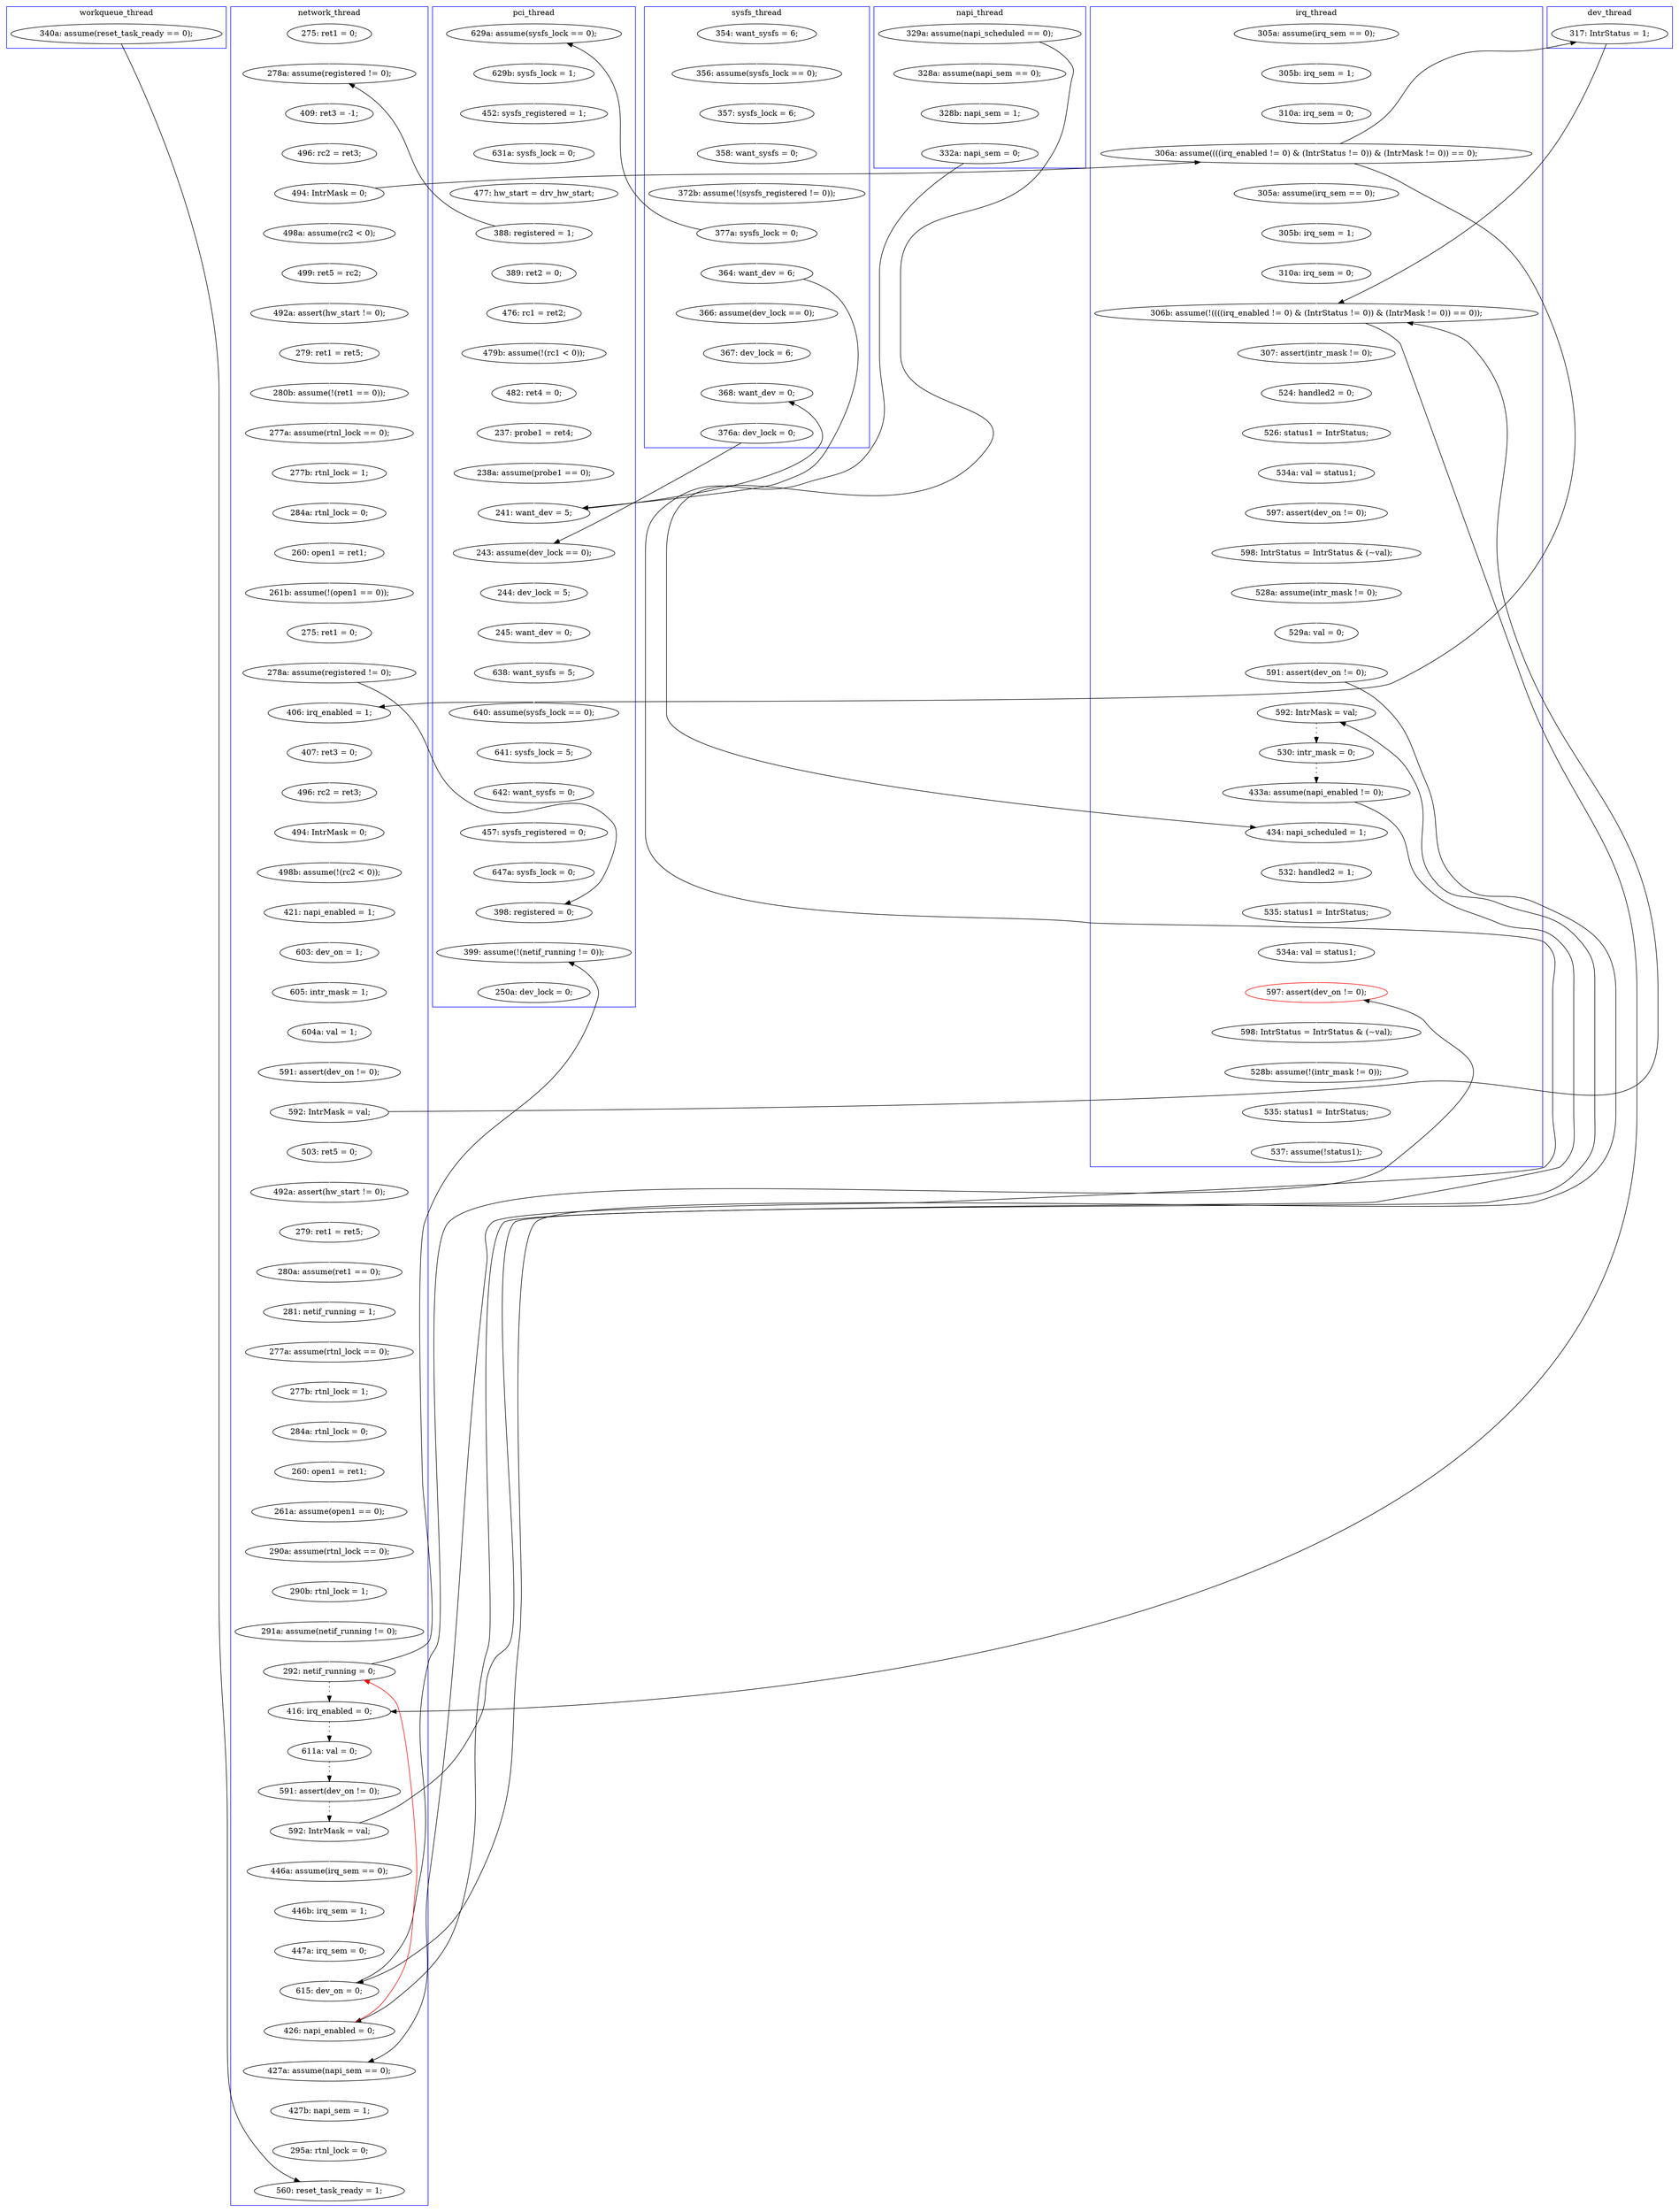digraph Counterexample {
	286 -> 288 [color = white, style = solid]
	127 -> 130 [color = white, style = solid]
	148 -> 158 [color = white, style = solid]
	26 -> 276 [color = black, style = solid, constraint = false]
	202 -> 207 [color = white, style = solid]
	232 -> 237 [color = black, style = dotted]
	167 -> 168 [color = white, style = solid]
	228 -> 229 [color = white, style = solid]
	68 -> 70 [color = white, style = solid]
	266 -> 275 [color = black, style = dotted]
	35 -> 36 [color = white, style = solid]
	112 -> 113 [color = white, style = solid]
	260 -> 266 [color = black, style = dotted]
	258 -> 259 [color = white, style = solid]
	294 -> 299 [color = white, style = solid]
	210 -> 212 [color = white, style = solid]
	91 -> 94 [color = white, style = solid]
	146 -> 148 [color = white, style = solid]
	250 -> 255 [color = white, style = solid]
	79 -> 83 [color = white, style = solid]
	220 -> 221 [color = white, style = solid]
	59 -> 60 [color = white, style = solid]
	113 -> 114 [color = white, style = solid]
	222 -> 225 [color = white, style = solid]
	276 -> 283 [color = white, style = solid]
	114 -> 137 [color = black, style = solid, constraint = false]
	177 -> 180 [color = white, style = solid]
	241 -> 244 [color = white, style = solid]
	181 -> 185 [color = white, style = solid]
	231 -> 232 [color = white, style = solid]
	197 -> 237 [color = black, style = solid, constraint = false]
	255 -> 260 [color = white, style = solid]
	81 -> 82 [color = white, style = solid]
	217 -> 218 [color = white, style = solid]
	288 -> 289 [color = white, style = solid]
	225 -> 228 [color = white, style = solid]
	132 -> 192 [color = white, style = solid]
	52 -> 53 [color = white, style = solid]
	299 -> 301 [color = white, style = solid]
	190 -> 191 [color = white, style = solid]
	186 -> 187 [color = white, style = solid]
	34 -> 35 [color = white, style = solid]
	237 -> 243 [color = black, style = dotted]
	259 -> 261 [color = white, style = solid]
	94 -> 95 [color = white, style = solid]
	134 -> 197 [color = black, style = solid, constraint = false]
	130 -> 146 [color = white, style = solid]
	148 -> 241 [color = black, style = solid, constraint = false]
	249 -> 250 [color = white, style = solid]
	207 -> 208 [color = white, style = solid]
	87 -> 91 [color = white, style = solid]
	212 -> 213 [color = white, style = solid]
	232 -> 244 [color = black, style = solid, constraint = false]
	263 -> 277 [color = white, style = solid]
	284 -> 286 [color = white, style = solid]
	277 -> 278 [color = white, style = solid]
	208 -> 210 [color = white, style = solid]
	201 -> 214 [color = white, style = solid]
	52 -> 59 [color = black, style = solid, constraint = false]
	283 -> 284 [color = white, style = solid]
	53 -> 95 [color = black, style = solid, constraint = false]
	197 -> 202 [color = white, style = solid]
	253 -> 260 [color = black, style = solid, constraint = false]
	44 -> 302 [color = black, style = solid, constraint = false]
	95 -> 113 [color = black, style = solid, constraint = false]
	125 -> 126 [color = white, style = solid]
	82 -> 116 [color = white, style = solid]
	108 -> 109 [color = white, style = solid]
	165 -> 166 [color = white, style = solid]
	66 -> 68 [color = white, style = solid]
	255 -> 263 [color = black, style = solid, constraint = false]
	76 -> 80 [color = white, style = solid]
	219 -> 220 [color = white, style = solid]
	38 -> 52 [color = white, style = solid]
	123 -> 124 [color = white, style = solid]
	139 -> 165 [color = white, style = solid]
	214 -> 217 [color = white, style = solid]
	243 -> 252 [color = black, style = dotted]
	26 -> 50 [color = white, style = solid]
	78 -> 79 [color = white, style = solid]
	195 -> 197 [color = white, style = solid]
	180 -> 241 [color = white, style = solid]
	95 -> 137 [color = white, style = solid]
	111 -> 112 [color = white, style = solid]
	51 -> 57 [color = white, style = solid]
	244 -> 269 [color = white, style = solid]
	159 -> 160 [color = white, style = solid]
	263 -> 288 [color = black, style = solid, constraint = false]
	106 -> 132 [color = black, style = solid, constraint = false]
	278 -> 279 [color = white, style = solid]
	50 -> 51 [color = white, style = solid]
	103 -> 104 [color = white, style = solid]
	192 -> 193 [color = white, style = solid]
	275 -> 277 [color = black, style = solid, constraint = false]
	160 -> 162 [color = white, style = solid]
	193 -> 195 [color = white, style = solid]
	138 -> 139 [color = white, style = solid]
	191 -> 197 [color = black, style = solid, constraint = false]
	120 -> 123 [color = white, style = solid]
	53 -> 111 [color = white, style = solid]
	289 -> 294 [color = white, style = solid]
	279 -> 295 [color = white, style = solid]
	60 -> 66 [color = white, style = solid]
	187 -> 190 [color = white, style = solid]
	199 -> 201 [color = white, style = solid]
	229 -> 231 [color = white, style = solid]
	86 -> 87 [color = white, style = solid]
	132 -> 134 [color = black, style = solid, constraint = false]
	106 -> 108 [color = white, style = solid]
	166 -> 167 [color = white, style = solid]
	158 -> 159 [color = white, style = solid]
	83 -> 86 [color = white, style = solid]
	137 -> 138 [color = white, style = solid]
	295 -> 302 [color = white, style = solid]
	164 -> 181 [color = white, style = solid]
	213 -> 249 [color = white, style = solid]
	116 -> 132 [color = white, style = solid]
	126 -> 127 [color = white, style = solid]
	218 -> 219 [color = white, style = solid]
	104 -> 106 [color = white, style = solid]
	275 -> 276 [color = white, style = solid]
	80 -> 103 [color = white, style = solid]
	261 -> 263 [color = white, style = solid]
	277 -> 232 [color = red, style = solid, constraint = false]
	252 -> 253 [color = black, style = dotted]
	185 -> 186 [color = white, style = solid]
	109 -> 119 [color = white, style = solid]
	168 -> 177 [color = white, style = solid]
	132 -> 158 [color = black, style = solid, constraint = false]
	162 -> 164 [color = white, style = solid]
	253 -> 258 [color = white, style = solid]
	191 -> 199 [color = white, style = solid]
	119 -> 120 [color = white, style = solid]
	70 -> 78 [color = white, style = solid]
	221 -> 222 [color = white, style = solid]
	124 -> 125 [color = white, style = solid]
	36 -> 38 [color = white, style = solid]
	57 -> 278 [color = black, style = solid, constraint = false]
	78 -> 80 [color = black, style = solid, constraint = false]
	33 -> 34 [color = white, style = solid]
	subgraph cluster7 {
		label = dev_thread
		color = blue
		134  [label = "317: IntrStatus = 1;"]
	}
	subgraph cluster6 {
		label = sysfs_thread
		color = blue
		112  [label = "367: dev_lock = 6;"]
		35  [label = "357: sysfs_lock = 6;"]
		113  [label = "368: want_dev = 0;"]
		34  [label = "356: assume(sysfs_lock == 0);"]
		36  [label = "358: want_sysfs = 0;"]
		33  [label = "354: want_sysfs = 6;"]
		114  [label = "376a: dev_lock = 0;"]
		53  [label = "364: want_dev = 6;"]
		38  [label = "372b: assume(!(sysfs_registered != 0));"]
		52  [label = "377a: sysfs_lock = 0;"]
		111  [label = "366: assume(dev_lock == 0);"]
	}
	subgraph cluster5 {
		label = workqueue_thread
		color = blue
		44  [label = "340a: assume(reset_task_ready == 0);"]
	}
	subgraph cluster2 {
		label = network_thread
		color = blue
		261  [label = "447a: irq_sem = 0;"]
		181  [label = "421: napi_enabled = 1;"]
		124  [label = "277a: assume(rtnl_lock == 0);"]
		126  [label = "284a: rtnl_lock = 0;"]
		186  [label = "605: intr_mask = 1;"]
		259  [label = "446b: irq_sem = 1;"]
		295  [label = "295a: rtnl_lock = 0;"]
		237  [label = "416: irq_enabled = 0;"]
		253  [label = "592: IntrMask = val;"]
		158  [label = "406: irq_enabled = 1;"]
		106  [label = "494: IntrMask = 0;"]
		232  [label = "292: netif_running = 0;"]
		108  [label = "498a: assume(rc2 < 0);"]
		104  [label = "496: rc2 = ret3;"]
		252  [label = "591: assert(dev_on != 0);"]
		279  [label = "427b: napi_sem = 1;"]
		190  [label = "591: assert(dev_on != 0);"]
		103  [label = "409: ret3 = -1;"]
		80  [label = "278a: assume(registered != 0);"]
		277  [label = "426: napi_enabled = 0;"]
		225  [label = "261a: assume(open1 == 0);"]
		218  [label = "281: netif_running = 1;"]
		228  [label = "290a: assume(rtnl_lock == 0);"]
		185  [label = "603: dev_on = 1;"]
		123  [label = "280b: assume(!(ret1 == 0));"]
		119  [label = "492a: assert(hw_start != 0);"]
		187  [label = "604a: val = 1;"]
		263  [label = "615: dev_on = 0;"]
		221  [label = "284a: rtnl_lock = 0;"]
		162  [label = "494: IntrMask = 0;"]
		76  [label = "275: ret1 = 0;"]
		160  [label = "496: rc2 = ret3;"]
		120  [label = "279: ret1 = ret5;"]
		146  [label = "275: ret1 = 0;"]
		229  [label = "290b: rtnl_lock = 1;"]
		125  [label = "277b: rtnl_lock = 1;"]
		130  [label = "261b: assume(!(open1 == 0));"]
		231  [label = "291a: assume(netif_running != 0);"]
		222  [label = "260: open1 = ret1;"]
		220  [label = "277b: rtnl_lock = 1;"]
		302  [label = "560: reset_task_ready = 1;"]
		109  [label = "499: ret5 = rc2;"]
		217  [label = "280a: assume(ret1 == 0);"]
		201  [label = "492a: assert(hw_start != 0);"]
		159  [label = "407: ret3 = 0;"]
		278  [label = "427a: assume(napi_sem == 0);"]
		214  [label = "279: ret1 = ret5;"]
		191  [label = "592: IntrMask = val;"]
		127  [label = "260: open1 = ret1;"]
		199  [label = "503: ret5 = 0;"]
		219  [label = "277a: assume(rtnl_lock == 0);"]
		148  [label = "278a: assume(registered != 0);"]
		164  [label = "498b: assume(!(rc2 < 0));"]
		243  [label = "611a: val = 0;"]
		258  [label = "446a: assume(irq_sem == 0);"]
	}
	subgraph cluster3 {
		label = irq_thread
		color = blue
		249  [label = "528a: assume(intr_mask != 0);"]
		207  [label = "524: handled2 = 0;"]
		284  [label = "535: status1 = IntrStatus;"]
		82  [label = "305b: irq_sem = 1;"]
		193  [label = "305b: irq_sem = 1;"]
		213  [label = "598: IntrStatus = IntrStatus & (~val);"]
		192  [label = "305a: assume(irq_sem == 0);"]
		301  [label = "537: assume(!status1);"]
		195  [label = "310a: irq_sem = 0;"]
		294  [label = "528b: assume(!(intr_mask != 0));"]
		276  [label = "434: napi_scheduled = 1;"]
		288  [label = "597: assert(dev_on != 0);", color = red]
		210  [label = "534a: val = status1;"]
		81  [label = "305a: assume(irq_sem == 0);"]
		202  [label = "307: assert(intr_mask != 0);"]
		289  [label = "598: IntrStatus = IntrStatus & (~val);"]
		275  [label = "433a: assume(napi_enabled != 0);"]
		250  [label = "529a: val = 0;"]
		299  [label = "535: status1 = IntrStatus;"]
		283  [label = "532: handled2 = 1;"]
		197  [label = "306b: assume(!((((irq_enabled != 0) & (IntrStatus != 0)) & (IntrMask != 0)) == 0));"]
		116  [label = "310a: irq_sem = 0;"]
		255  [label = "591: assert(dev_on != 0);"]
		132  [label = "306a: assume((((irq_enabled != 0) & (IntrStatus != 0)) & (IntrMask != 0)) == 0);"]
		212  [label = "597: assert(dev_on != 0);"]
		286  [label = "534a: val = status1;"]
		260  [label = "592: IntrMask = val;"]
		208  [label = "526: status1 = IntrStatus;"]
		266  [label = "530: intr_mask = 0;"]
	}
	subgraph cluster4 {
		label = napi_thread
		color = blue
		51  [label = "328b: napi_sem = 1;"]
		57  [label = "332a: napi_sem = 0;"]
		50  [label = "328a: assume(napi_sem == 0);"]
		26  [label = "329a: assume(napi_scheduled == 0);"]
	}
	subgraph cluster1 {
		label = pci_thread
		color = blue
		244  [label = "399: assume(!(netif_running != 0));"]
		241  [label = "398: registered = 0;"]
		177  [label = "457: sysfs_registered = 0;"]
		166  [label = "640: assume(sysfs_lock == 0);"]
		180  [label = "647a: sysfs_lock = 0;"]
		167  [label = "641: sysfs_lock = 5;"]
		95  [label = "241: want_dev = 5;"]
		66  [label = "452: sysfs_registered = 1;"]
		138  [label = "244: dev_lock = 5;"]
		86  [label = "479b: assume(!(rc1 < 0));"]
		79  [label = "389: ret2 = 0;"]
		269  [label = "250a: dev_lock = 0;"]
		83  [label = "476: rc1 = ret2;"]
		137  [label = "243: assume(dev_lock == 0);"]
		60  [label = "629b: sysfs_lock = 1;"]
		139  [label = "245: want_dev = 0;"]
		68  [label = "631a: sysfs_lock = 0;"]
		87  [label = "482: ret4 = 0;"]
		70  [label = "477: hw_start = drv_hw_start;"]
		78  [label = "388: registered = 1;"]
		168  [label = "642: want_sysfs = 0;"]
		94  [label = "238a: assume(probe1 == 0);"]
		91  [label = "237: probe1 = ret4;"]
		59  [label = "629a: assume(sysfs_lock == 0);"]
		165  [label = "638: want_sysfs = 5;"]
	}
}